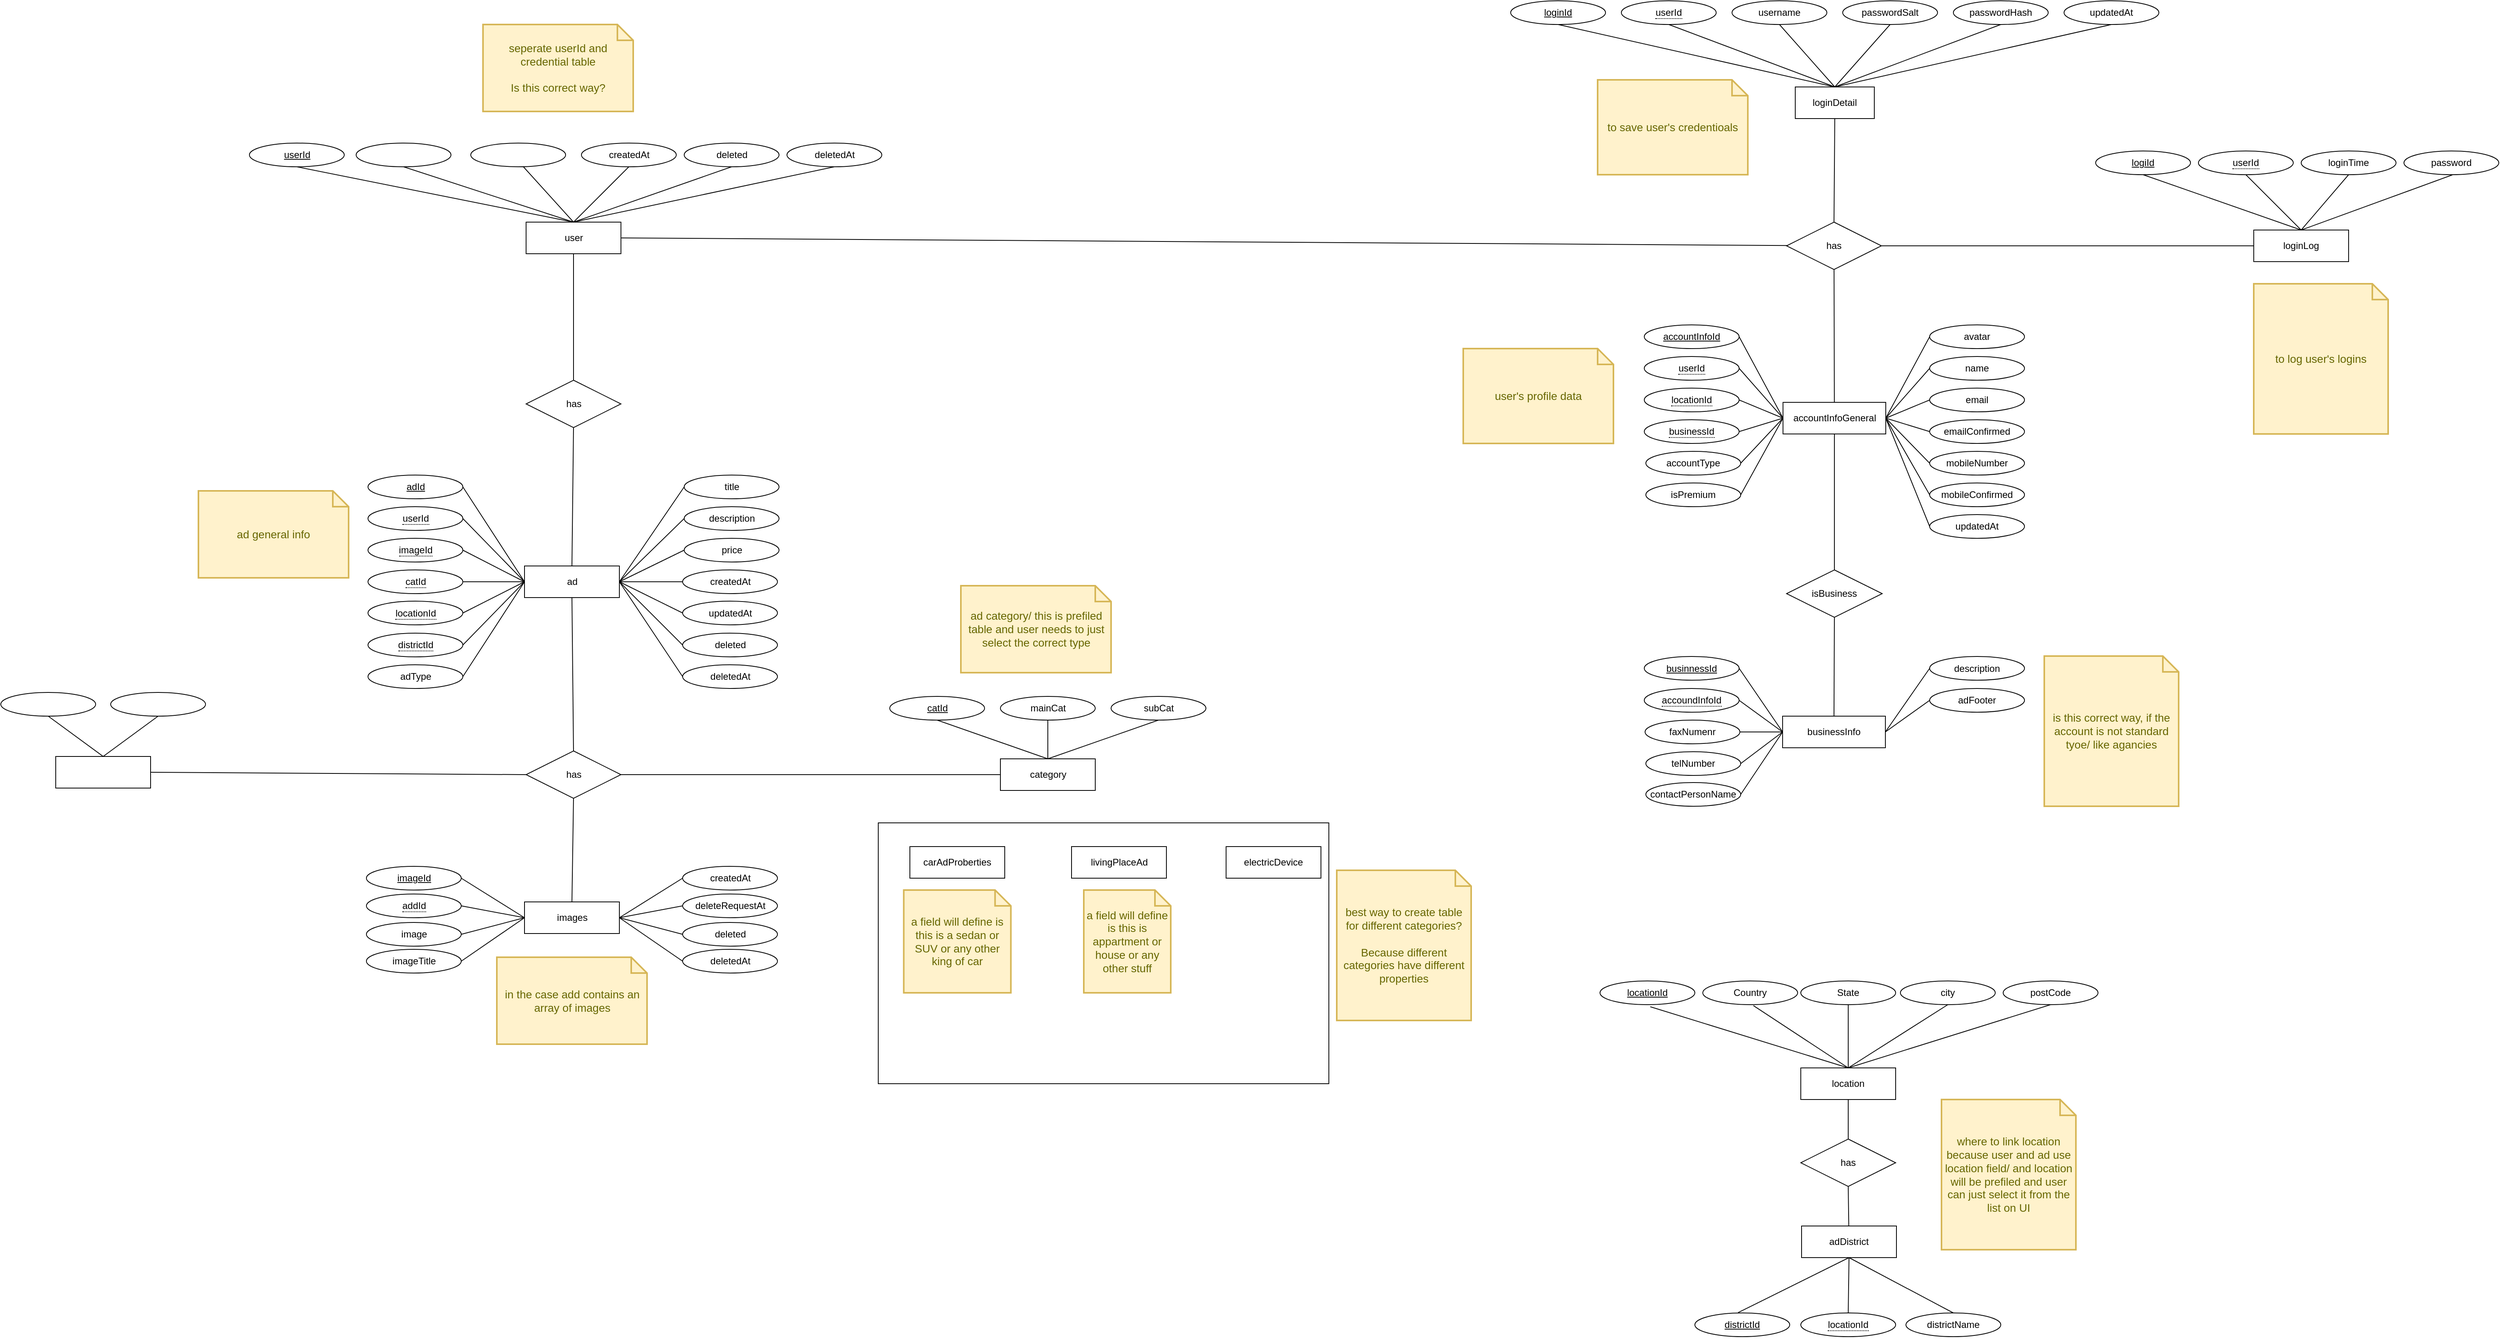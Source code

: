 <mxfile version="16.5.6" type="github">
  <diagram id="R2lEEEUBdFMjLlhIrx00" name="Page-1">
    <mxGraphModel dx="3798" dy="718" grid="1" gridSize="10" guides="1" tooltips="1" connect="1" arrows="1" fold="1" page="1" pageScale="1" pageWidth="850" pageHeight="1100" math="0" shadow="0" extFonts="Permanent Marker^https://fonts.googleapis.com/css?family=Permanent+Marker">
      <root>
        <mxCell id="0" />
        <mxCell id="1" parent="0" />
        <mxCell id="qCh2sCk-6ouGbn59oTcN-1" value="user" style="whiteSpace=wrap;html=1;align=center;" vertex="1" parent="1">
          <mxGeometry x="-1365.5" y="570" width="120" height="40" as="geometry" />
        </mxCell>
        <mxCell id="qCh2sCk-6ouGbn59oTcN-2" value="userId" style="ellipse;whiteSpace=wrap;html=1;align=center;fontStyle=4;" vertex="1" parent="1">
          <mxGeometry x="-1715.5" y="470" width="120" height="30" as="geometry" />
        </mxCell>
        <mxCell id="qCh2sCk-6ouGbn59oTcN-5" value="" style="endArrow=none;html=1;rounded=0;entryX=0.5;entryY=1;entryDx=0;entryDy=0;exitX=0.5;exitY=0;exitDx=0;exitDy=0;" edge="1" parent="1" source="qCh2sCk-6ouGbn59oTcN-1" target="qCh2sCk-6ouGbn59oTcN-2">
          <mxGeometry width="50" height="50" relative="1" as="geometry">
            <mxPoint x="-615.5" y="690" as="sourcePoint" />
            <mxPoint x="-565.5" y="640" as="targetPoint" />
          </mxGeometry>
        </mxCell>
        <mxCell id="qCh2sCk-6ouGbn59oTcN-6" value="faxNumenr" style="ellipse;whiteSpace=wrap;html=1;align=center;" vertex="1" parent="1">
          <mxGeometry x="50" y="1200" width="120" height="30" as="geometry" />
        </mxCell>
        <mxCell id="qCh2sCk-6ouGbn59oTcN-7" value="passwordSalt" style="ellipse;whiteSpace=wrap;html=1;align=center;" vertex="1" parent="1">
          <mxGeometry x="300" y="290" width="120" height="30" as="geometry" />
        </mxCell>
        <mxCell id="qCh2sCk-6ouGbn59oTcN-9" value="deletedAt" style="ellipse;whiteSpace=wrap;html=1;align=center;" vertex="1" parent="1">
          <mxGeometry x="-1035.5" y="470" width="120" height="30" as="geometry" />
        </mxCell>
        <mxCell id="qCh2sCk-6ouGbn59oTcN-11" value="createdAt" style="ellipse;whiteSpace=wrap;html=1;align=center;" vertex="1" parent="1">
          <mxGeometry x="-1295.5" y="470" width="120" height="30" as="geometry" />
        </mxCell>
        <mxCell id="qCh2sCk-6ouGbn59oTcN-12" value="accountInfoGeneral" style="whiteSpace=wrap;html=1;align=center;" vertex="1" parent="1">
          <mxGeometry x="224.5" y="798" width="130" height="40" as="geometry" />
        </mxCell>
        <mxCell id="qCh2sCk-6ouGbn59oTcN-14" value="accountInfoId" style="ellipse;whiteSpace=wrap;html=1;align=center;fontStyle=4;" vertex="1" parent="1">
          <mxGeometry x="49" y="700" width="120" height="30" as="geometry" />
        </mxCell>
        <mxCell id="qCh2sCk-6ouGbn59oTcN-22" value="email" style="ellipse;whiteSpace=wrap;html=1;align=center;" vertex="1" parent="1">
          <mxGeometry x="410" y="780" width="120" height="30" as="geometry" />
        </mxCell>
        <mxCell id="qCh2sCk-6ouGbn59oTcN-23" value="loginLog" style="whiteSpace=wrap;html=1;align=center;" vertex="1" parent="1">
          <mxGeometry x="820" y="580" width="120" height="40" as="geometry" />
        </mxCell>
        <mxCell id="qCh2sCk-6ouGbn59oTcN-24" value="has" style="shape=rhombus;perimeter=rhombusPerimeter;whiteSpace=wrap;html=1;align=center;" vertex="1" parent="1">
          <mxGeometry x="229" y="570" width="120" height="60" as="geometry" />
        </mxCell>
        <mxCell id="qCh2sCk-6ouGbn59oTcN-26" value="" style="endArrow=none;html=1;rounded=0;entryX=0;entryY=0.5;entryDx=0;entryDy=0;exitX=1;exitY=0.5;exitDx=0;exitDy=0;" edge="1" parent="1" source="qCh2sCk-6ouGbn59oTcN-24" target="qCh2sCk-6ouGbn59oTcN-23">
          <mxGeometry width="50" height="50" relative="1" as="geometry">
            <mxPoint x="380" y="570" as="sourcePoint" />
            <mxPoint x="460" y="605.52" as="targetPoint" />
          </mxGeometry>
        </mxCell>
        <mxCell id="qCh2sCk-6ouGbn59oTcN-27" value="logiId" style="ellipse;whiteSpace=wrap;html=1;align=center;fontStyle=4;" vertex="1" parent="1">
          <mxGeometry x="620" y="480" width="120" height="30" as="geometry" />
        </mxCell>
        <mxCell id="qCh2sCk-6ouGbn59oTcN-28" value="" style="endArrow=none;html=1;rounded=0;entryX=0.5;entryY=1;entryDx=0;entryDy=0;exitX=0.5;exitY=0;exitDx=0;exitDy=0;" edge="1" parent="1" target="qCh2sCk-6ouGbn59oTcN-27" source="qCh2sCk-6ouGbn59oTcN-23">
          <mxGeometry width="50" height="50" relative="1" as="geometry">
            <mxPoint x="750" y="550" as="sourcePoint" />
            <mxPoint x="980" y="650" as="targetPoint" />
          </mxGeometry>
        </mxCell>
        <mxCell id="qCh2sCk-6ouGbn59oTcN-29" value="loginTime" style="ellipse;whiteSpace=wrap;html=1;align=center;" vertex="1" parent="1">
          <mxGeometry x="880" y="480" width="120" height="30" as="geometry" />
        </mxCell>
        <mxCell id="qCh2sCk-6ouGbn59oTcN-31" value="password" style="ellipse;whiteSpace=wrap;html=1;align=center;" vertex="1" parent="1">
          <mxGeometry x="1010" y="480" width="120" height="30" as="geometry" />
        </mxCell>
        <mxCell id="qCh2sCk-6ouGbn59oTcN-32" value="" style="endArrow=none;html=1;rounded=0;exitX=0.5;exitY=0;exitDx=0;exitDy=0;entryX=0.5;entryY=1;entryDx=0;entryDy=0;" edge="1" parent="1" source="qCh2sCk-6ouGbn59oTcN-23" target="qCh2sCk-6ouGbn59oTcN-42">
          <mxGeometry width="50" height="50" relative="1" as="geometry">
            <mxPoint x="760" y="586" as="sourcePoint" />
            <mxPoint x="775" y="510" as="targetPoint" />
          </mxGeometry>
        </mxCell>
        <mxCell id="qCh2sCk-6ouGbn59oTcN-33" value="" style="endArrow=none;html=1;rounded=0;entryX=0.5;entryY=1;entryDx=0;entryDy=0;exitX=0.5;exitY=0;exitDx=0;exitDy=0;" edge="1" parent="1" source="qCh2sCk-6ouGbn59oTcN-23" target="qCh2sCk-6ouGbn59oTcN-29">
          <mxGeometry width="50" height="50" relative="1" as="geometry">
            <mxPoint x="750" y="586" as="sourcePoint" />
            <mxPoint x="900.76" y="510" as="targetPoint" />
          </mxGeometry>
        </mxCell>
        <mxCell id="qCh2sCk-6ouGbn59oTcN-34" value="" style="endArrow=none;html=1;rounded=0;exitX=0.5;exitY=0;exitDx=0;exitDy=0;entryX=0.51;entryY=1.009;entryDx=0;entryDy=0;entryPerimeter=0;" edge="1" parent="1" source="qCh2sCk-6ouGbn59oTcN-23" target="qCh2sCk-6ouGbn59oTcN-31">
          <mxGeometry width="50" height="50" relative="1" as="geometry">
            <mxPoint x="760" y="590" as="sourcePoint" />
            <mxPoint x="1050" y="520" as="targetPoint" />
          </mxGeometry>
        </mxCell>
        <mxCell id="qCh2sCk-6ouGbn59oTcN-35" value="" style="endArrow=none;html=1;rounded=0;" edge="1" parent="1" source="qCh2sCk-6ouGbn59oTcN-24" target="qCh2sCk-6ouGbn59oTcN-12">
          <mxGeometry width="50" height="50" relative="1" as="geometry">
            <mxPoint x="290" y="640" as="sourcePoint" />
            <mxPoint x="290" y="700" as="targetPoint" />
          </mxGeometry>
        </mxCell>
        <mxCell id="qCh2sCk-6ouGbn59oTcN-37" value="" style="endArrow=none;html=1;rounded=0;exitX=0.5;exitY=0;exitDx=0;exitDy=0;entryX=0.5;entryY=1;entryDx=0;entryDy=0;" edge="1" parent="1" source="qCh2sCk-6ouGbn59oTcN-1" target="qCh2sCk-6ouGbn59oTcN-11">
          <mxGeometry width="50" height="50" relative="1" as="geometry">
            <mxPoint x="-855.5" y="576" as="sourcePoint" />
            <mxPoint x="-815.5" y="520" as="targetPoint" />
          </mxGeometry>
        </mxCell>
        <mxCell id="qCh2sCk-6ouGbn59oTcN-38" value="" style="endArrow=none;html=1;rounded=0;exitX=0.5;exitY=0;exitDx=0;exitDy=0;entryX=0.5;entryY=1;entryDx=0;entryDy=0;" edge="1" parent="1" source="qCh2sCk-6ouGbn59oTcN-1" target="qCh2sCk-6ouGbn59oTcN-9">
          <mxGeometry width="50" height="50" relative="1" as="geometry">
            <mxPoint x="-665.5" y="586" as="sourcePoint" />
            <mxPoint x="-705.5" y="510" as="targetPoint" />
          </mxGeometry>
        </mxCell>
        <mxCell id="qCh2sCk-6ouGbn59oTcN-41" value="&lt;span style=&quot;border-bottom: 1px dotted&quot;&gt;userId&lt;/span&gt;" style="ellipse;whiteSpace=wrap;html=1;align=center;gradientColor=none;" vertex="1" parent="1">
          <mxGeometry x="49" y="740" width="120" height="30" as="geometry" />
        </mxCell>
        <mxCell id="qCh2sCk-6ouGbn59oTcN-42" value="&lt;span style=&quot;border-bottom: 1px dotted&quot;&gt;userId&lt;/span&gt;" style="ellipse;whiteSpace=wrap;html=1;align=center;gradientColor=none;" vertex="1" parent="1">
          <mxGeometry x="750" y="480" width="120" height="30" as="geometry" />
        </mxCell>
        <mxCell id="qCh2sCk-6ouGbn59oTcN-43" value="loginDetail" style="whiteSpace=wrap;html=1;align=center;" vertex="1" parent="1">
          <mxGeometry x="240" y="399" width="100" height="40" as="geometry" />
        </mxCell>
        <mxCell id="qCh2sCk-6ouGbn59oTcN-44" value="" style="endArrow=none;html=1;rounded=0;exitX=0.5;exitY=1;exitDx=0;exitDy=0;entryX=0.5;entryY=0;entryDx=0;entryDy=0;" edge="1" parent="1" target="qCh2sCk-6ouGbn59oTcN-24" source="qCh2sCk-6ouGbn59oTcN-43">
          <mxGeometry width="50" height="50" relative="1" as="geometry">
            <mxPoint x="290" y="450" as="sourcePoint" />
            <mxPoint x="300" y="530" as="targetPoint" />
          </mxGeometry>
        </mxCell>
        <mxCell id="qCh2sCk-6ouGbn59oTcN-45" value="username" style="ellipse;whiteSpace=wrap;html=1;align=center;" vertex="1" parent="1">
          <mxGeometry x="160" y="290" width="120" height="30" as="geometry" />
        </mxCell>
        <mxCell id="qCh2sCk-6ouGbn59oTcN-46" value="loginId" style="ellipse;whiteSpace=wrap;html=1;align=center;fontStyle=4;" vertex="1" parent="1">
          <mxGeometry x="-120" y="290" width="120" height="30" as="geometry" />
        </mxCell>
        <mxCell id="qCh2sCk-6ouGbn59oTcN-47" value="&lt;span style=&quot;border-bottom: 1px dotted&quot;&gt;userId&lt;/span&gt;" style="ellipse;whiteSpace=wrap;html=1;align=center;gradientColor=none;" vertex="1" parent="1">
          <mxGeometry x="20" y="290" width="120" height="30" as="geometry" />
        </mxCell>
        <mxCell id="qCh2sCk-6ouGbn59oTcN-48" value="deleted" style="ellipse;whiteSpace=wrap;html=1;align=center;" vertex="1" parent="1">
          <mxGeometry x="-1165.5" y="470" width="120" height="30" as="geometry" />
        </mxCell>
        <mxCell id="qCh2sCk-6ouGbn59oTcN-50" value="updatedAt" style="ellipse;whiteSpace=wrap;html=1;align=center;" vertex="1" parent="1">
          <mxGeometry x="580" y="290" width="120" height="30" as="geometry" />
        </mxCell>
        <mxCell id="qCh2sCk-6ouGbn59oTcN-51" value="" style="endArrow=none;html=1;rounded=0;entryX=0.5;entryY=1;entryDx=0;entryDy=0;exitX=0.5;exitY=0;exitDx=0;exitDy=0;" edge="1" parent="1" source="qCh2sCk-6ouGbn59oTcN-43" target="qCh2sCk-6ouGbn59oTcN-46">
          <mxGeometry width="50" height="50" relative="1" as="geometry">
            <mxPoint x="280" y="406" as="sourcePoint" />
            <mxPoint x="50" y="330" as="targetPoint" />
          </mxGeometry>
        </mxCell>
        <mxCell id="qCh2sCk-6ouGbn59oTcN-53" value="" style="endArrow=none;html=1;rounded=0;entryX=0.5;entryY=0;entryDx=0;entryDy=0;exitX=0.5;exitY=1;exitDx=0;exitDy=0;" edge="1" parent="1" source="qCh2sCk-6ouGbn59oTcN-50" target="qCh2sCk-6ouGbn59oTcN-43">
          <mxGeometry width="50" height="50" relative="1" as="geometry">
            <mxPoint x="567" y="390" as="sourcePoint" />
            <mxPoint x="281" y="320" as="targetPoint" />
          </mxGeometry>
        </mxCell>
        <mxCell id="qCh2sCk-6ouGbn59oTcN-54" value="" style="endArrow=none;html=1;rounded=0;entryX=0.5;entryY=1;entryDx=0;entryDy=0;exitX=0.5;exitY=0;exitDx=0;exitDy=0;" edge="1" parent="1" source="qCh2sCk-6ouGbn59oTcN-43" target="qCh2sCk-6ouGbn59oTcN-7">
          <mxGeometry width="50" height="50" relative="1" as="geometry">
            <mxPoint x="618" y="420" as="sourcePoint" />
            <mxPoint x="332" y="350" as="targetPoint" />
          </mxGeometry>
        </mxCell>
        <mxCell id="qCh2sCk-6ouGbn59oTcN-55" value="" style="endArrow=none;html=1;rounded=0;entryX=0.5;entryY=1;entryDx=0;entryDy=0;exitX=0.5;exitY=0;exitDx=0;exitDy=0;" edge="1" parent="1" source="qCh2sCk-6ouGbn59oTcN-43" target="qCh2sCk-6ouGbn59oTcN-45">
          <mxGeometry width="50" height="50" relative="1" as="geometry">
            <mxPoint x="546" y="390" as="sourcePoint" />
            <mxPoint x="260" y="320" as="targetPoint" />
          </mxGeometry>
        </mxCell>
        <mxCell id="qCh2sCk-6ouGbn59oTcN-56" value="" style="endArrow=none;html=1;rounded=0;exitX=0.5;exitY=0;exitDx=0;exitDy=0;entryX=0.5;entryY=1;entryDx=0;entryDy=0;" edge="1" parent="1" source="qCh2sCk-6ouGbn59oTcN-43" target="qCh2sCk-6ouGbn59oTcN-47">
          <mxGeometry width="50" height="50" relative="1" as="geometry">
            <mxPoint x="300" y="370" as="sourcePoint" />
            <mxPoint x="364" y="340" as="targetPoint" />
          </mxGeometry>
        </mxCell>
        <mxCell id="qCh2sCk-6ouGbn59oTcN-57" value="emailConfirmed" style="ellipse;whiteSpace=wrap;html=1;align=center;" vertex="1" parent="1">
          <mxGeometry x="410" y="820" width="120" height="30" as="geometry" />
        </mxCell>
        <mxCell id="qCh2sCk-6ouGbn59oTcN-58" value="telNumber" style="ellipse;whiteSpace=wrap;html=1;align=center;" vertex="1" parent="1">
          <mxGeometry x="51" y="1240" width="120" height="30" as="geometry" />
        </mxCell>
        <mxCell id="qCh2sCk-6ouGbn59oTcN-59" value="avatar" style="ellipse;whiteSpace=wrap;html=1;align=center;" vertex="1" parent="1">
          <mxGeometry x="410" y="700" width="120" height="30" as="geometry" />
        </mxCell>
        <mxCell id="qCh2sCk-6ouGbn59oTcN-61" value="mobileNumber" style="ellipse;whiteSpace=wrap;html=1;align=center;" vertex="1" parent="1">
          <mxGeometry x="410" y="860" width="120" height="30" as="geometry" />
        </mxCell>
        <mxCell id="qCh2sCk-6ouGbn59oTcN-62" value="accountType" style="ellipse;whiteSpace=wrap;html=1;align=center;" vertex="1" parent="1">
          <mxGeometry x="51" y="860" width="120" height="30" as="geometry" />
        </mxCell>
        <mxCell id="qCh2sCk-6ouGbn59oTcN-64" value="" style="endArrow=none;html=1;rounded=0;exitX=1;exitY=0.5;exitDx=0;exitDy=0;" edge="1" parent="1" source="qCh2sCk-6ouGbn59oTcN-1" target="qCh2sCk-6ouGbn59oTcN-24">
          <mxGeometry width="50" height="50" relative="1" as="geometry">
            <mxPoint x="-10" y="606" as="sourcePoint" />
            <mxPoint x="180" y="606" as="targetPoint" />
          </mxGeometry>
        </mxCell>
        <mxCell id="qCh2sCk-6ouGbn59oTcN-65" value="isPremium" style="ellipse;whiteSpace=wrap;html=1;align=center;" vertex="1" parent="1">
          <mxGeometry x="51" y="900" width="120" height="30" as="geometry" />
        </mxCell>
        <mxCell id="qCh2sCk-6ouGbn59oTcN-66" value="updatedAt" style="ellipse;whiteSpace=wrap;html=1;align=center;" vertex="1" parent="1">
          <mxGeometry x="410" y="940" width="120" height="30" as="geometry" />
        </mxCell>
        <mxCell id="qCh2sCk-6ouGbn59oTcN-67" value="name" style="ellipse;whiteSpace=wrap;html=1;align=center;" vertex="1" parent="1">
          <mxGeometry x="410" y="740" width="120" height="30" as="geometry" />
        </mxCell>
        <mxCell id="qCh2sCk-6ouGbn59oTcN-72" value="" style="endArrow=none;html=1;rounded=0;exitX=0.5;exitY=0;exitDx=0;exitDy=0;entryX=0.5;entryY=1;entryDx=0;entryDy=0;" edge="1" parent="1" source="qCh2sCk-6ouGbn59oTcN-1" target="qCh2sCk-6ouGbn59oTcN-48">
          <mxGeometry width="50" height="50" relative="1" as="geometry">
            <mxPoint x="-925.5" y="516" as="sourcePoint" />
            <mxPoint x="-725.5" y="440" as="targetPoint" />
          </mxGeometry>
        </mxCell>
        <mxCell id="qCh2sCk-6ouGbn59oTcN-73" value="" style="ellipse;whiteSpace=wrap;html=1;align=center;" vertex="1" parent="1">
          <mxGeometry x="-1580.5" y="470" width="120" height="30" as="geometry" />
        </mxCell>
        <mxCell id="qCh2sCk-6ouGbn59oTcN-75" value="passwordHash" style="ellipse;whiteSpace=wrap;html=1;align=center;" vertex="1" parent="1">
          <mxGeometry x="440" y="290" width="120" height="30" as="geometry" />
        </mxCell>
        <mxCell id="qCh2sCk-6ouGbn59oTcN-76" value="" style="endArrow=none;html=1;rounded=0;entryX=0.5;entryY=1;entryDx=0;entryDy=0;exitX=0.5;exitY=0;exitDx=0;exitDy=0;" edge="1" parent="1" source="qCh2sCk-6ouGbn59oTcN-43" target="qCh2sCk-6ouGbn59oTcN-75">
          <mxGeometry width="50" height="50" relative="1" as="geometry">
            <mxPoint x="300" y="409" as="sourcePoint" />
            <mxPoint x="370" y="330" as="targetPoint" />
          </mxGeometry>
        </mxCell>
        <mxCell id="qCh2sCk-6ouGbn59oTcN-77" value="" style="endArrow=none;html=1;rounded=0;entryX=0.5;entryY=1;entryDx=0;entryDy=0;exitX=0.5;exitY=0;exitDx=0;exitDy=0;" edge="1" parent="1" source="qCh2sCk-6ouGbn59oTcN-1" target="qCh2sCk-6ouGbn59oTcN-73">
          <mxGeometry width="50" height="50" relative="1" as="geometry">
            <mxPoint x="-935.5" y="550" as="sourcePoint" />
            <mxPoint x="-935.5" y="510" as="targetPoint" />
          </mxGeometry>
        </mxCell>
        <mxCell id="qCh2sCk-6ouGbn59oTcN-78" value="" style="ellipse;whiteSpace=wrap;html=1;align=center;" vertex="1" parent="1">
          <mxGeometry x="-1435.5" y="470" width="120" height="30" as="geometry" />
        </mxCell>
        <mxCell id="qCh2sCk-6ouGbn59oTcN-79" value="" style="endArrow=none;html=1;rounded=0;exitX=0.5;exitY=0;exitDx=0;exitDy=0;entryX=0.555;entryY=1;entryDx=0;entryDy=0;entryPerimeter=0;" edge="1" parent="1" source="qCh2sCk-6ouGbn59oTcN-1" target="qCh2sCk-6ouGbn59oTcN-78">
          <mxGeometry width="50" height="50" relative="1" as="geometry">
            <mxPoint x="-1175.5" y="576" as="sourcePoint" />
            <mxPoint x="-1095.5" y="506" as="targetPoint" />
          </mxGeometry>
        </mxCell>
        <mxCell id="qCh2sCk-6ouGbn59oTcN-80" value="has" style="shape=rhombus;perimeter=rhombusPerimeter;whiteSpace=wrap;html=1;align=center;" vertex="1" parent="1">
          <mxGeometry x="-1365.5" y="770" width="120" height="60" as="geometry" />
        </mxCell>
        <mxCell id="qCh2sCk-6ouGbn59oTcN-81" value="ad" style="whiteSpace=wrap;html=1;align=center;" vertex="1" parent="1">
          <mxGeometry x="-1367.5" y="1005" width="120" height="40" as="geometry" />
        </mxCell>
        <mxCell id="qCh2sCk-6ouGbn59oTcN-83" value="" style="endArrow=none;html=1;rounded=0;entryX=0.5;entryY=0;entryDx=0;entryDy=0;exitX=0.5;exitY=1;exitDx=0;exitDy=0;" edge="1" parent="1" source="qCh2sCk-6ouGbn59oTcN-1" target="qCh2sCk-6ouGbn59oTcN-80">
          <mxGeometry width="50" height="50" relative="1" as="geometry">
            <mxPoint x="-1305.5" y="680" as="sourcePoint" />
            <mxPoint x="-1074.5" y="680" as="targetPoint" />
          </mxGeometry>
        </mxCell>
        <mxCell id="qCh2sCk-6ouGbn59oTcN-84" value="" style="endArrow=none;html=1;rounded=0;exitX=0.5;exitY=1;exitDx=0;exitDy=0;entryX=0.5;entryY=0;entryDx=0;entryDy=0;" edge="1" parent="1" source="qCh2sCk-6ouGbn59oTcN-80" target="qCh2sCk-6ouGbn59oTcN-81">
          <mxGeometry width="50" height="50" relative="1" as="geometry">
            <mxPoint x="-1306.41" y="828" as="sourcePoint" />
            <mxPoint x="-1295.5" y="890" as="targetPoint" />
          </mxGeometry>
        </mxCell>
        <mxCell id="qCh2sCk-6ouGbn59oTcN-85" value="adId" style="ellipse;whiteSpace=wrap;html=1;align=center;fontStyle=4;" vertex="1" parent="1">
          <mxGeometry x="-1565.5" y="890" width="120" height="30" as="geometry" />
        </mxCell>
        <mxCell id="qCh2sCk-6ouGbn59oTcN-86" value="&lt;span style=&quot;border-bottom: 1px dotted&quot;&gt;userId&lt;/span&gt;" style="ellipse;whiteSpace=wrap;html=1;align=center;gradientColor=none;" vertex="1" parent="1">
          <mxGeometry x="-1565.5" y="930" width="120" height="30" as="geometry" />
        </mxCell>
        <mxCell id="qCh2sCk-6ouGbn59oTcN-89" value="price" style="ellipse;whiteSpace=wrap;html=1;align=center;" vertex="1" parent="1">
          <mxGeometry x="-1165.5" y="970" width="120" height="30" as="geometry" />
        </mxCell>
        <mxCell id="qCh2sCk-6ouGbn59oTcN-90" value="title" style="ellipse;whiteSpace=wrap;html=1;align=center;" vertex="1" parent="1">
          <mxGeometry x="-1165.5" y="890" width="120" height="30" as="geometry" />
        </mxCell>
        <mxCell id="qCh2sCk-6ouGbn59oTcN-91" value="description" style="ellipse;whiteSpace=wrap;html=1;align=center;" vertex="1" parent="1">
          <mxGeometry x="-1165.5" y="930" width="120" height="30" as="geometry" />
        </mxCell>
        <mxCell id="qCh2sCk-6ouGbn59oTcN-92" value="deletedAt" style="ellipse;whiteSpace=wrap;html=1;align=center;" vertex="1" parent="1">
          <mxGeometry x="-1167.5" y="1130" width="120" height="30" as="geometry" />
        </mxCell>
        <mxCell id="qCh2sCk-6ouGbn59oTcN-93" value="createdAt" style="ellipse;whiteSpace=wrap;html=1;align=center;" vertex="1" parent="1">
          <mxGeometry x="-1167.5" y="1010" width="120" height="30" as="geometry" />
        </mxCell>
        <mxCell id="qCh2sCk-6ouGbn59oTcN-94" value="deleted" style="ellipse;whiteSpace=wrap;html=1;align=center;" vertex="1" parent="1">
          <mxGeometry x="-1167.5" y="1090" width="120" height="30" as="geometry" />
        </mxCell>
        <mxCell id="qCh2sCk-6ouGbn59oTcN-95" value="updatedAt" style="ellipse;whiteSpace=wrap;html=1;align=center;" vertex="1" parent="1">
          <mxGeometry x="-1167.5" y="1049.5" width="120" height="30" as="geometry" />
        </mxCell>
        <mxCell id="qCh2sCk-6ouGbn59oTcN-99" value="has" style="shape=rhombus;perimeter=rhombusPerimeter;whiteSpace=wrap;html=1;align=center;" vertex="1" parent="1">
          <mxGeometry x="-1365.5" y="1239" width="120" height="60" as="geometry" />
        </mxCell>
        <mxCell id="qCh2sCk-6ouGbn59oTcN-100" value="images" style="whiteSpace=wrap;html=1;align=center;" vertex="1" parent="1">
          <mxGeometry x="-1367.5" y="1430" width="120" height="40" as="geometry" />
        </mxCell>
        <mxCell id="qCh2sCk-6ouGbn59oTcN-101" value="imageId" style="ellipse;whiteSpace=wrap;html=1;align=center;fontStyle=4;" vertex="1" parent="1">
          <mxGeometry x="-1567.5" y="1385" width="120" height="30" as="geometry" />
        </mxCell>
        <mxCell id="qCh2sCk-6ouGbn59oTcN-102" value="&lt;span style=&quot;border-bottom: 1px dotted&quot;&gt;addId&lt;/span&gt;" style="ellipse;whiteSpace=wrap;html=1;align=center;gradientColor=none;" vertex="1" parent="1">
          <mxGeometry x="-1567.5" y="1420" width="120" height="30" as="geometry" />
        </mxCell>
        <mxCell id="qCh2sCk-6ouGbn59oTcN-104" value="deletedAt" style="ellipse;whiteSpace=wrap;html=1;align=center;" vertex="1" parent="1">
          <mxGeometry x="-1167.5" y="1490" width="120" height="30" as="geometry" />
        </mxCell>
        <mxCell id="qCh2sCk-6ouGbn59oTcN-105" value="createdAt" style="ellipse;whiteSpace=wrap;html=1;align=center;" vertex="1" parent="1">
          <mxGeometry x="-1167.5" y="1385" width="120" height="30" as="geometry" />
        </mxCell>
        <mxCell id="qCh2sCk-6ouGbn59oTcN-106" value="deleted" style="ellipse;whiteSpace=wrap;html=1;align=center;" vertex="1" parent="1">
          <mxGeometry x="-1167.5" y="1456" width="120" height="30" as="geometry" />
        </mxCell>
        <mxCell id="qCh2sCk-6ouGbn59oTcN-107" value="deleteRequestAt" style="ellipse;whiteSpace=wrap;html=1;align=center;" vertex="1" parent="1">
          <mxGeometry x="-1167.5" y="1420" width="120" height="30" as="geometry" />
        </mxCell>
        <mxCell id="qCh2sCk-6ouGbn59oTcN-108" value="image" style="ellipse;whiteSpace=wrap;html=1;align=center;" vertex="1" parent="1">
          <mxGeometry x="-1567.5" y="1456" width="120" height="30" as="geometry" />
        </mxCell>
        <mxCell id="qCh2sCk-6ouGbn59oTcN-109" value="imageTitle" style="ellipse;whiteSpace=wrap;html=1;align=center;" vertex="1" parent="1">
          <mxGeometry x="-1567.5" y="1490" width="120" height="30" as="geometry" />
        </mxCell>
        <mxCell id="qCh2sCk-6ouGbn59oTcN-110" value="&lt;span style=&quot;border-bottom: 1px dotted&quot;&gt;imageId&lt;/span&gt;" style="ellipse;whiteSpace=wrap;html=1;align=center;gradientColor=none;" vertex="1" parent="1">
          <mxGeometry x="-1565.5" y="970" width="120" height="30" as="geometry" />
        </mxCell>
        <mxCell id="qCh2sCk-6ouGbn59oTcN-111" value="&lt;span style=&quot;border-bottom: 1px dotted&quot;&gt;catId&lt;/span&gt;" style="ellipse;whiteSpace=wrap;html=1;align=center;gradientColor=none;" vertex="1" parent="1">
          <mxGeometry x="-1565.5" y="1010" width="120" height="30" as="geometry" />
        </mxCell>
        <mxCell id="qCh2sCk-6ouGbn59oTcN-112" value="category" style="whiteSpace=wrap;html=1;align=center;" vertex="1" parent="1">
          <mxGeometry x="-765.5" y="1249" width="120" height="40" as="geometry" />
        </mxCell>
        <mxCell id="qCh2sCk-6ouGbn59oTcN-113" value="catId" style="ellipse;whiteSpace=wrap;html=1;align=center;fontStyle=4;" vertex="1" parent="1">
          <mxGeometry x="-905.5" y="1170" width="120" height="30" as="geometry" />
        </mxCell>
        <mxCell id="qCh2sCk-6ouGbn59oTcN-115" value="subCat" style="ellipse;whiteSpace=wrap;html=1;align=center;" vertex="1" parent="1">
          <mxGeometry x="-625.5" y="1170" width="120" height="30" as="geometry" />
        </mxCell>
        <mxCell id="qCh2sCk-6ouGbn59oTcN-116" value="mainCat" style="ellipse;whiteSpace=wrap;html=1;align=center;" vertex="1" parent="1">
          <mxGeometry x="-765.5" y="1170" width="120" height="30" as="geometry" />
        </mxCell>
        <mxCell id="qCh2sCk-6ouGbn59oTcN-126" value="&lt;span style=&quot;border-bottom: 1px dotted&quot;&gt;locationId&lt;/span&gt;" style="ellipse;whiteSpace=wrap;html=1;align=center;gradientColor=none;" vertex="1" parent="1">
          <mxGeometry x="-1565.5" y="1049.5" width="120" height="30" as="geometry" />
        </mxCell>
        <mxCell id="qCh2sCk-6ouGbn59oTcN-132" value="" style="endArrow=none;html=1;rounded=0;exitX=0.5;exitY=1;exitDx=0;exitDy=0;entryX=0.5;entryY=0;entryDx=0;entryDy=0;" edge="1" parent="1" source="qCh2sCk-6ouGbn59oTcN-81" target="qCh2sCk-6ouGbn59oTcN-99">
          <mxGeometry width="50" height="50" relative="1" as="geometry">
            <mxPoint x="-1315.5" y="1045" as="sourcePoint" />
            <mxPoint x="-1315.5" y="1205" as="targetPoint" />
          </mxGeometry>
        </mxCell>
        <mxCell id="qCh2sCk-6ouGbn59oTcN-133" value="" style="endArrow=none;html=1;rounded=0;exitX=0;exitY=0.5;exitDx=0;exitDy=0;entryX=1;entryY=0.5;entryDx=0;entryDy=0;" edge="1" parent="1" source="qCh2sCk-6ouGbn59oTcN-112" target="qCh2sCk-6ouGbn59oTcN-99">
          <mxGeometry width="50" height="50" relative="1" as="geometry">
            <mxPoint x="-600.5" y="1159.5" as="sourcePoint" />
            <mxPoint x="-600.5" y="1368.5" as="targetPoint" />
          </mxGeometry>
        </mxCell>
        <mxCell id="qCh2sCk-6ouGbn59oTcN-134" value="" style="endArrow=none;html=1;rounded=0;exitX=0;exitY=0.5;exitDx=0;exitDy=0;entryX=1;entryY=0.5;entryDx=0;entryDy=0;" edge="1" parent="1" source="qCh2sCk-6ouGbn59oTcN-99" target="qCh2sCk-6ouGbn59oTcN-135">
          <mxGeometry width="50" height="50" relative="1" as="geometry">
            <mxPoint x="-1375.5" y="1268.5" as="sourcePoint" />
            <mxPoint x="-1826.5" y="1269" as="targetPoint" />
          </mxGeometry>
        </mxCell>
        <mxCell id="qCh2sCk-6ouGbn59oTcN-135" value="" style="whiteSpace=wrap;html=1;align=center;" vertex="1" parent="1">
          <mxGeometry x="-1960.5" y="1246" width="120" height="40" as="geometry" />
        </mxCell>
        <mxCell id="qCh2sCk-6ouGbn59oTcN-136" value="" style="ellipse;whiteSpace=wrap;html=1;align=center;fontStyle=4;" vertex="1" parent="1">
          <mxGeometry x="-2030" y="1165" width="120" height="30" as="geometry" />
        </mxCell>
        <mxCell id="qCh2sCk-6ouGbn59oTcN-137" value="" style="ellipse;whiteSpace=wrap;html=1;align=center;" vertex="1" parent="1">
          <mxGeometry x="-1891" y="1165" width="120" height="30" as="geometry" />
        </mxCell>
        <mxCell id="qCh2sCk-6ouGbn59oTcN-143" value="" style="endArrow=none;html=1;rounded=0;exitX=1;exitY=0.5;exitDx=0;exitDy=0;entryX=0;entryY=0.5;entryDx=0;entryDy=0;" edge="1" parent="1" source="qCh2sCk-6ouGbn59oTcN-100" target="qCh2sCk-6ouGbn59oTcN-104">
          <mxGeometry width="50" height="50" relative="1" as="geometry">
            <mxPoint x="-1428.5" y="1609.0" as="sourcePoint" />
            <mxPoint x="-1167.5" y="1560" as="targetPoint" />
          </mxGeometry>
        </mxCell>
        <mxCell id="qCh2sCk-6ouGbn59oTcN-144" value="" style="endArrow=none;html=1;rounded=0;exitX=1;exitY=0.5;exitDx=0;exitDy=0;entryX=0;entryY=0.5;entryDx=0;entryDy=0;" edge="1" parent="1" source="qCh2sCk-6ouGbn59oTcN-109" target="qCh2sCk-6ouGbn59oTcN-100">
          <mxGeometry width="50" height="50" relative="1" as="geometry">
            <mxPoint x="-1428.5" y="1544.0" as="sourcePoint" />
            <mxPoint x="-1167.5" y="1495.0" as="targetPoint" />
          </mxGeometry>
        </mxCell>
        <mxCell id="qCh2sCk-6ouGbn59oTcN-145" value="" style="endArrow=none;html=1;rounded=0;exitX=1;exitY=0.5;exitDx=0;exitDy=0;entryX=0;entryY=0.5;entryDx=0;entryDy=0;" edge="1" parent="1" source="qCh2sCk-6ouGbn59oTcN-108" target="qCh2sCk-6ouGbn59oTcN-100">
          <mxGeometry width="50" height="50" relative="1" as="geometry">
            <mxPoint x="-1438.5" y="1489.0" as="sourcePoint" />
            <mxPoint x="-1177.5" y="1440.0" as="targetPoint" />
          </mxGeometry>
        </mxCell>
        <mxCell id="qCh2sCk-6ouGbn59oTcN-146" value="" style="endArrow=none;html=1;rounded=0;exitX=1;exitY=0.5;exitDx=0;exitDy=0;entryX=0;entryY=0.5;entryDx=0;entryDy=0;" edge="1" parent="1" source="qCh2sCk-6ouGbn59oTcN-102" target="qCh2sCk-6ouGbn59oTcN-100">
          <mxGeometry width="50" height="50" relative="1" as="geometry">
            <mxPoint x="-1397.5" y="1404.0" as="sourcePoint" />
            <mxPoint x="-1136.5" y="1355.0" as="targetPoint" />
          </mxGeometry>
        </mxCell>
        <mxCell id="qCh2sCk-6ouGbn59oTcN-147" value="" style="endArrow=none;html=1;rounded=0;exitX=1;exitY=0.5;exitDx=0;exitDy=0;entryX=0;entryY=0.5;entryDx=0;entryDy=0;" edge="1" parent="1" source="qCh2sCk-6ouGbn59oTcN-101" target="qCh2sCk-6ouGbn59oTcN-100">
          <mxGeometry width="50" height="50" relative="1" as="geometry">
            <mxPoint x="-1367.5" y="1388.0" as="sourcePoint" />
            <mxPoint x="-1106.5" y="1339.0" as="targetPoint" />
          </mxGeometry>
        </mxCell>
        <mxCell id="qCh2sCk-6ouGbn59oTcN-148" value="" style="endArrow=none;html=1;rounded=0;exitX=1;exitY=0.5;exitDx=0;exitDy=0;entryX=0;entryY=0.5;entryDx=0;entryDy=0;" edge="1" parent="1" source="qCh2sCk-6ouGbn59oTcN-100" target="qCh2sCk-6ouGbn59oTcN-106">
          <mxGeometry width="50" height="50" relative="1" as="geometry">
            <mxPoint x="-1417.5" y="1549.0" as="sourcePoint" />
            <mxPoint x="-1156.5" y="1500.0" as="targetPoint" />
          </mxGeometry>
        </mxCell>
        <mxCell id="qCh2sCk-6ouGbn59oTcN-149" value="" style="endArrow=none;html=1;rounded=0;exitX=1;exitY=0.5;exitDx=0;exitDy=0;entryX=0;entryY=0.5;entryDx=0;entryDy=0;" edge="1" parent="1" source="qCh2sCk-6ouGbn59oTcN-100" target="qCh2sCk-6ouGbn59oTcN-107">
          <mxGeometry width="50" height="50" relative="1" as="geometry">
            <mxPoint x="-1387.5" y="1368.0" as="sourcePoint" />
            <mxPoint x="-1126.5" y="1319.0" as="targetPoint" />
          </mxGeometry>
        </mxCell>
        <mxCell id="qCh2sCk-6ouGbn59oTcN-150" value="" style="endArrow=none;html=1;rounded=0;exitX=1;exitY=0.5;exitDx=0;exitDy=0;entryX=0;entryY=0.5;entryDx=0;entryDy=0;" edge="1" parent="1" source="qCh2sCk-6ouGbn59oTcN-100" target="qCh2sCk-6ouGbn59oTcN-105">
          <mxGeometry width="50" height="50" relative="1" as="geometry">
            <mxPoint x="-1428.5" y="1420.0" as="sourcePoint" />
            <mxPoint x="-1167.5" y="1371.0" as="targetPoint" />
          </mxGeometry>
        </mxCell>
        <mxCell id="qCh2sCk-6ouGbn59oTcN-151" value="" style="endArrow=none;html=1;rounded=0;exitX=0.5;exitY=1;exitDx=0;exitDy=0;entryX=0.5;entryY=0;entryDx=0;entryDy=0;" edge="1" parent="1" source="qCh2sCk-6ouGbn59oTcN-99" target="qCh2sCk-6ouGbn59oTcN-100">
          <mxGeometry width="50" height="50" relative="1" as="geometry">
            <mxPoint x="-1315.5" y="1470" as="sourcePoint" />
            <mxPoint x="-1315.5" y="1679" as="targetPoint" />
          </mxGeometry>
        </mxCell>
        <mxCell id="qCh2sCk-6ouGbn59oTcN-152" value="" style="endArrow=none;html=1;rounded=0;exitX=0.5;exitY=0;exitDx=0;exitDy=0;entryX=0.5;entryY=1;entryDx=0;entryDy=0;" edge="1" parent="1" source="qCh2sCk-6ouGbn59oTcN-112" target="qCh2sCk-6ouGbn59oTcN-113">
          <mxGeometry width="50" height="50" relative="1" as="geometry">
            <mxPoint x="-865.5" y="1260" as="sourcePoint" />
            <mxPoint x="-785.5" y="1210" as="targetPoint" />
          </mxGeometry>
        </mxCell>
        <mxCell id="qCh2sCk-6ouGbn59oTcN-153" value="" style="endArrow=none;html=1;rounded=0;exitX=0.5;exitY=0;exitDx=0;exitDy=0;entryX=0.5;entryY=1;entryDx=0;entryDy=0;" edge="1" parent="1" source="qCh2sCk-6ouGbn59oTcN-112" target="qCh2sCk-6ouGbn59oTcN-115">
          <mxGeometry width="50" height="50" relative="1" as="geometry">
            <mxPoint x="-660.5" y="1280" as="sourcePoint" />
            <mxPoint x="-580.5" y="1230" as="targetPoint" />
          </mxGeometry>
        </mxCell>
        <mxCell id="qCh2sCk-6ouGbn59oTcN-154" value="" style="endArrow=none;html=1;rounded=0;exitX=0.5;exitY=1;exitDx=0;exitDy=0;entryX=0.5;entryY=0;entryDx=0;entryDy=0;" edge="1" parent="1" source="qCh2sCk-6ouGbn59oTcN-116" target="qCh2sCk-6ouGbn59oTcN-112">
          <mxGeometry width="50" height="50" relative="1" as="geometry">
            <mxPoint x="-1167.5" y="1480" as="sourcePoint" />
            <mxPoint x="-1087.5" y="1430" as="targetPoint" />
          </mxGeometry>
        </mxCell>
        <mxCell id="qCh2sCk-6ouGbn59oTcN-157" value="isBusiness" style="shape=rhombus;perimeter=rhombusPerimeter;whiteSpace=wrap;html=1;align=center;" vertex="1" parent="1">
          <mxGeometry x="229" y="1010" width="121" height="60" as="geometry" />
        </mxCell>
        <mxCell id="qCh2sCk-6ouGbn59oTcN-158" value="businessInfo" style="whiteSpace=wrap;html=1;align=center;" vertex="1" parent="1">
          <mxGeometry x="224" y="1195" width="130" height="40" as="geometry" />
        </mxCell>
        <mxCell id="qCh2sCk-6ouGbn59oTcN-159" value="" style="endArrow=none;html=1;rounded=0;exitX=0.5;exitY=1;exitDx=0;exitDy=0;entryX=0.5;entryY=0;entryDx=0;entryDy=0;" edge="1" parent="1" source="qCh2sCk-6ouGbn59oTcN-157" target="qCh2sCk-6ouGbn59oTcN-158">
          <mxGeometry width="50" height="50" relative="1" as="geometry">
            <mxPoint x="340" y="1081" as="sourcePoint" />
            <mxPoint x="289" y="1160" as="targetPoint" />
          </mxGeometry>
        </mxCell>
        <mxCell id="qCh2sCk-6ouGbn59oTcN-160" value="" style="endArrow=none;html=1;rounded=0;exitX=0.5;exitY=1;exitDx=0;exitDy=0;entryX=0.5;entryY=0;entryDx=0;entryDy=0;" edge="1" parent="1" source="qCh2sCk-6ouGbn59oTcN-12" target="qCh2sCk-6ouGbn59oTcN-157">
          <mxGeometry width="50" height="50" relative="1" as="geometry">
            <mxPoint x="288.5" y="890" as="sourcePoint" />
            <mxPoint x="288.5" y="990" as="targetPoint" />
          </mxGeometry>
        </mxCell>
        <mxCell id="qCh2sCk-6ouGbn59oTcN-161" value="&lt;div&gt;businnessId&lt;/div&gt;" style="ellipse;whiteSpace=wrap;html=1;align=center;fontStyle=4;" vertex="1" parent="1">
          <mxGeometry x="49" y="1119.5" width="120" height="30" as="geometry" />
        </mxCell>
        <mxCell id="qCh2sCk-6ouGbn59oTcN-163" value="&lt;span style=&quot;border-bottom: 1px dotted&quot;&gt;accoundInfoId&lt;/span&gt;" style="ellipse;whiteSpace=wrap;html=1;align=center;gradientColor=none;" vertex="1" parent="1">
          <mxGeometry x="49" y="1160" width="120" height="30" as="geometry" />
        </mxCell>
        <mxCell id="qCh2sCk-6ouGbn59oTcN-165" value="contactPersonName" style="ellipse;whiteSpace=wrap;html=1;align=center;" vertex="1" parent="1">
          <mxGeometry x="51" y="1279" width="120" height="30" as="geometry" />
        </mxCell>
        <mxCell id="qCh2sCk-6ouGbn59oTcN-167" value="location" style="whiteSpace=wrap;html=1;align=center;" vertex="1" parent="1">
          <mxGeometry x="247" y="1640" width="120" height="40" as="geometry" />
        </mxCell>
        <mxCell id="qCh2sCk-6ouGbn59oTcN-168" value="locationId" style="ellipse;whiteSpace=wrap;html=1;align=center;fontStyle=4;" vertex="1" parent="1">
          <mxGeometry x="-7" y="1530" width="120" height="30" as="geometry" />
        </mxCell>
        <mxCell id="qCh2sCk-6ouGbn59oTcN-169" value="Country" style="ellipse;whiteSpace=wrap;html=1;align=center;" vertex="1" parent="1">
          <mxGeometry x="123" y="1530" width="120" height="30" as="geometry" />
        </mxCell>
        <mxCell id="qCh2sCk-6ouGbn59oTcN-170" value="State" style="ellipse;whiteSpace=wrap;html=1;align=center;" vertex="1" parent="1">
          <mxGeometry x="247" y="1530" width="120" height="30" as="geometry" />
        </mxCell>
        <mxCell id="qCh2sCk-6ouGbn59oTcN-171" value="postCode" style="ellipse;whiteSpace=wrap;html=1;align=center;" vertex="1" parent="1">
          <mxGeometry x="503" y="1530" width="120" height="30" as="geometry" />
        </mxCell>
        <mxCell id="qCh2sCk-6ouGbn59oTcN-172" style="edgeStyle=none;rounded=0;orthogonalLoop=1;jettySize=auto;html=1;exitX=1;exitY=1;exitDx=0;exitDy=0;" edge="1" parent="1" source="qCh2sCk-6ouGbn59oTcN-168" target="qCh2sCk-6ouGbn59oTcN-168">
          <mxGeometry relative="1" as="geometry" />
        </mxCell>
        <mxCell id="qCh2sCk-6ouGbn59oTcN-174" value="" style="endArrow=none;html=1;rounded=0;entryX=0.53;entryY=1.087;entryDx=0;entryDy=0;entryPerimeter=0;exitX=0.5;exitY=0;exitDx=0;exitDy=0;" edge="1" parent="1" target="qCh2sCk-6ouGbn59oTcN-168" source="qCh2sCk-6ouGbn59oTcN-167">
          <mxGeometry width="50" height="50" relative="1" as="geometry">
            <mxPoint x="244" y="1590" as="sourcePoint" />
            <mxPoint x="64.0" y="1550" as="targetPoint" />
          </mxGeometry>
        </mxCell>
        <mxCell id="qCh2sCk-6ouGbn59oTcN-176" value="" style="endArrow=none;html=1;rounded=0;exitX=0.5;exitY=0;exitDx=0;exitDy=0;entryX=0.5;entryY=1;entryDx=0;entryDy=0;" edge="1" parent="1" source="qCh2sCk-6ouGbn59oTcN-167" target="qCh2sCk-6ouGbn59oTcN-171">
          <mxGeometry width="50" height="50" relative="1" as="geometry">
            <mxPoint x="444" y="1620" as="sourcePoint" />
            <mxPoint x="380.6" y="1550" as="targetPoint" />
          </mxGeometry>
        </mxCell>
        <mxCell id="qCh2sCk-6ouGbn59oTcN-177" value="" style="endArrow=none;html=1;rounded=0;exitX=0.5;exitY=0;exitDx=0;exitDy=0;entryX=0.5;entryY=1;entryDx=0;entryDy=0;" edge="1" parent="1" source="qCh2sCk-6ouGbn59oTcN-167" target="qCh2sCk-6ouGbn59oTcN-170">
          <mxGeometry width="50" height="50" relative="1" as="geometry">
            <mxPoint x="297.4" y="1620" as="sourcePoint" />
            <mxPoint x="234.0" y="1550" as="targetPoint" />
          </mxGeometry>
        </mxCell>
        <mxCell id="qCh2sCk-6ouGbn59oTcN-178" value="" style="endArrow=none;html=1;rounded=0;entryX=0.534;entryY=1.04;entryDx=0;entryDy=0;entryPerimeter=0;exitX=0.5;exitY=0;exitDx=0;exitDy=0;" edge="1" parent="1" source="qCh2sCk-6ouGbn59oTcN-167" target="qCh2sCk-6ouGbn59oTcN-169">
          <mxGeometry width="50" height="50" relative="1" as="geometry">
            <mxPoint x="174" y="1639" as="sourcePoint" />
            <mxPoint x="110.6" y="1569" as="targetPoint" />
          </mxGeometry>
        </mxCell>
        <mxCell id="qCh2sCk-6ouGbn59oTcN-179" value="&lt;span style=&quot;border-bottom: 1px dotted&quot;&gt;locationId&lt;/span&gt;" style="ellipse;whiteSpace=wrap;html=1;align=center;gradientColor=none;" vertex="1" parent="1">
          <mxGeometry x="49" y="780" width="120" height="30" as="geometry" />
        </mxCell>
        <mxCell id="qCh2sCk-6ouGbn59oTcN-180" value="&lt;span style=&quot;border-bottom: 1px dotted&quot;&gt;businessId&lt;/span&gt;" style="ellipse;whiteSpace=wrap;html=1;align=center;gradientColor=none;" vertex="1" parent="1">
          <mxGeometry x="49" y="820" width="120" height="30" as="geometry" />
        </mxCell>
        <mxCell id="qCh2sCk-6ouGbn59oTcN-181" value="&lt;div&gt;mobileConfirmed&lt;/div&gt;" style="ellipse;whiteSpace=wrap;html=1;align=center;" vertex="1" parent="1">
          <mxGeometry x="410" y="900" width="120" height="30" as="geometry" />
        </mxCell>
        <mxCell id="qCh2sCk-6ouGbn59oTcN-182" value="description" style="ellipse;whiteSpace=wrap;html=1;align=center;" vertex="1" parent="1">
          <mxGeometry x="410" y="1119.5" width="120" height="30" as="geometry" />
        </mxCell>
        <mxCell id="qCh2sCk-6ouGbn59oTcN-183" value="adFooter" style="ellipse;whiteSpace=wrap;html=1;align=center;" vertex="1" parent="1">
          <mxGeometry x="410" y="1160" width="120" height="30" as="geometry" />
        </mxCell>
        <mxCell id="qCh2sCk-6ouGbn59oTcN-185" value="" style="endArrow=none;html=1;rounded=0;exitX=0.5;exitY=1;exitDx=0;exitDy=0;entryX=0.5;entryY=0;entryDx=0;entryDy=0;" edge="1" parent="1" source="qCh2sCk-6ouGbn59oTcN-137" target="qCh2sCk-6ouGbn59oTcN-135">
          <mxGeometry width="50" height="50" relative="1" as="geometry">
            <mxPoint x="-1890.5" y="1329" as="sourcePoint" />
            <mxPoint x="-2030.5" y="1280" as="targetPoint" />
          </mxGeometry>
        </mxCell>
        <mxCell id="qCh2sCk-6ouGbn59oTcN-186" value="" style="endArrow=none;html=1;rounded=0;exitX=0.5;exitY=0;exitDx=0;exitDy=0;entryX=0.5;entryY=1;entryDx=0;entryDy=0;" edge="1" parent="1" source="qCh2sCk-6ouGbn59oTcN-135" target="qCh2sCk-6ouGbn59oTcN-136">
          <mxGeometry width="50" height="50" relative="1" as="geometry">
            <mxPoint x="-1850.5" y="1405" as="sourcePoint" />
            <mxPoint x="-1990.5" y="1356" as="targetPoint" />
          </mxGeometry>
        </mxCell>
        <mxCell id="qCh2sCk-6ouGbn59oTcN-187" value="adType" style="ellipse;whiteSpace=wrap;html=1;align=center;" vertex="1" parent="1">
          <mxGeometry x="-1565.5" y="1130" width="120" height="30" as="geometry" />
        </mxCell>
        <mxCell id="qCh2sCk-6ouGbn59oTcN-188" value="city" style="ellipse;whiteSpace=wrap;html=1;align=center;" vertex="1" parent="1">
          <mxGeometry x="373" y="1530" width="120" height="30" as="geometry" />
        </mxCell>
        <mxCell id="qCh2sCk-6ouGbn59oTcN-191" value="" style="endArrow=none;html=1;rounded=0;entryX=0.5;entryY=1;entryDx=0;entryDy=0;exitX=0.5;exitY=0;exitDx=0;exitDy=0;" edge="1" parent="1" source="qCh2sCk-6ouGbn59oTcN-167" target="qCh2sCk-6ouGbn59oTcN-188">
          <mxGeometry width="50" height="50" relative="1" as="geometry">
            <mxPoint x="243" y="1610" as="sourcePoint" />
            <mxPoint x="433" y="1570" as="targetPoint" />
          </mxGeometry>
        </mxCell>
        <mxCell id="qCh2sCk-6ouGbn59oTcN-192" value="adDistrict" style="whiteSpace=wrap;html=1;align=center;" vertex="1" parent="1">
          <mxGeometry x="248" y="1840" width="120" height="40" as="geometry" />
        </mxCell>
        <mxCell id="qCh2sCk-6ouGbn59oTcN-193" value="districtId" style="ellipse;whiteSpace=wrap;html=1;align=center;fontStyle=4;" vertex="1" parent="1">
          <mxGeometry x="113" y="1950" width="120" height="30" as="geometry" />
        </mxCell>
        <mxCell id="qCh2sCk-6ouGbn59oTcN-195" value="districtName" style="ellipse;whiteSpace=wrap;html=1;align=center;" vertex="1" parent="1">
          <mxGeometry x="380" y="1950" width="120" height="30" as="geometry" />
        </mxCell>
        <mxCell id="qCh2sCk-6ouGbn59oTcN-197" style="edgeStyle=none;rounded=0;orthogonalLoop=1;jettySize=auto;html=1;exitX=1;exitY=1;exitDx=0;exitDy=0;" edge="1" parent="1" source="qCh2sCk-6ouGbn59oTcN-193" target="qCh2sCk-6ouGbn59oTcN-193">
          <mxGeometry relative="1" as="geometry" />
        </mxCell>
        <mxCell id="qCh2sCk-6ouGbn59oTcN-198" value="" style="endArrow=none;html=1;rounded=0;entryX=0.456;entryY=-0.013;entryDx=0;entryDy=0;entryPerimeter=0;exitX=0.5;exitY=1;exitDx=0;exitDy=0;" edge="1" parent="1" source="qCh2sCk-6ouGbn59oTcN-192" target="qCh2sCk-6ouGbn59oTcN-193">
          <mxGeometry width="50" height="50" relative="1" as="geometry">
            <mxPoint x="280" y="1900" as="sourcePoint" />
            <mxPoint x="190.0" y="1760" as="targetPoint" />
          </mxGeometry>
        </mxCell>
        <mxCell id="qCh2sCk-6ouGbn59oTcN-200" value="" style="endArrow=none;html=1;rounded=0;entryX=0.5;entryY=0;entryDx=0;entryDy=0;exitX=0.5;exitY=1;exitDx=0;exitDy=0;" edge="1" parent="1" source="qCh2sCk-6ouGbn59oTcN-192" target="qCh2sCk-6ouGbn59oTcN-195">
          <mxGeometry width="50" height="50" relative="1" as="geometry">
            <mxPoint x="340" y="1890" as="sourcePoint" />
            <mxPoint x="360.0" y="1760" as="targetPoint" />
          </mxGeometry>
        </mxCell>
        <mxCell id="qCh2sCk-6ouGbn59oTcN-201" value="" style="endArrow=none;html=1;rounded=0;entryX=0.5;entryY=0;entryDx=0;entryDy=0;exitX=0.5;exitY=1;exitDx=0;exitDy=0;" edge="1" parent="1" source="qCh2sCk-6ouGbn59oTcN-192" target="qCh2sCk-6ouGbn59oTcN-204">
          <mxGeometry width="50" height="50" relative="1" as="geometry">
            <mxPoint x="307" y="1890" as="sourcePoint" />
            <mxPoint x="313" y="1780" as="targetPoint" />
          </mxGeometry>
        </mxCell>
        <mxCell id="qCh2sCk-6ouGbn59oTcN-204" value="&lt;span style=&quot;border-bottom: 1px dotted&quot;&gt;locationId&lt;/span&gt;" style="ellipse;whiteSpace=wrap;html=1;align=center;gradientColor=none;" vertex="1" parent="1">
          <mxGeometry x="247" y="1950" width="120" height="30" as="geometry" />
        </mxCell>
        <mxCell id="qCh2sCk-6ouGbn59oTcN-206" value="&lt;span style=&quot;border-bottom: 1px dotted&quot;&gt;districtId&lt;/span&gt;" style="ellipse;whiteSpace=wrap;html=1;align=center;gradientColor=none;" vertex="1" parent="1">
          <mxGeometry x="-1565.5" y="1090" width="120" height="30" as="geometry" />
        </mxCell>
        <mxCell id="qCh2sCk-6ouGbn59oTcN-207" value="has" style="shape=rhombus;perimeter=rhombusPerimeter;whiteSpace=wrap;html=1;align=center;" vertex="1" parent="1">
          <mxGeometry x="247" y="1730" width="120" height="60" as="geometry" />
        </mxCell>
        <mxCell id="qCh2sCk-6ouGbn59oTcN-208" value="" style="endArrow=none;html=1;rounded=0;entryX=0.5;entryY=1;entryDx=0;entryDy=0;exitX=0.5;exitY=0;exitDx=0;exitDy=0;" edge="1" parent="1" source="qCh2sCk-6ouGbn59oTcN-207" target="qCh2sCk-6ouGbn59oTcN-167">
          <mxGeometry width="50" height="50" relative="1" as="geometry">
            <mxPoint x="307" y="1710" as="sourcePoint" />
            <mxPoint x="307.57" y="1680" as="targetPoint" />
          </mxGeometry>
        </mxCell>
        <mxCell id="qCh2sCk-6ouGbn59oTcN-209" value="" style="endArrow=none;html=1;rounded=0;entryX=0.5;entryY=1;entryDx=0;entryDy=0;" edge="1" parent="1" source="qCh2sCk-6ouGbn59oTcN-192" target="qCh2sCk-6ouGbn59oTcN-207">
          <mxGeometry width="50" height="50" relative="1" as="geometry">
            <mxPoint x="390" y="1850" as="sourcePoint" />
            <mxPoint x="390" y="1790" as="targetPoint" />
          </mxGeometry>
        </mxCell>
        <mxCell id="qCh2sCk-6ouGbn59oTcN-210" value="carAdProberties" style="whiteSpace=wrap;html=1;align=center;" vertex="1" parent="1">
          <mxGeometry x="-880" y="1360" width="120" height="40" as="geometry" />
        </mxCell>
        <mxCell id="qCh2sCk-6ouGbn59oTcN-211" value="livingPlaceAd" style="whiteSpace=wrap;html=1;align=center;" vertex="1" parent="1">
          <mxGeometry x="-675.5" y="1360" width="120" height="40" as="geometry" />
        </mxCell>
        <mxCell id="qCh2sCk-6ouGbn59oTcN-212" value="electricDevice" style="whiteSpace=wrap;html=1;align=center;" vertex="1" parent="1">
          <mxGeometry x="-480" y="1360" width="120" height="40" as="geometry" />
        </mxCell>
        <mxCell id="qCh2sCk-6ouGbn59oTcN-214" value="best way to create table for different categories?&lt;br&gt;&lt;br&gt; Because different categories have different properties" style="shape=note;strokeWidth=2;fontSize=14;size=20;whiteSpace=wrap;html=1;fillColor=#fff2cc;strokeColor=#d6b656;fontColor=#666600;" vertex="1" parent="1">
          <mxGeometry x="-340" y="1390" width="170" height="190" as="geometry" />
        </mxCell>
        <mxCell id="qCh2sCk-6ouGbn59oTcN-216" value="where to link location because user and ad use location field/ and location will be prefiled and user can just select it from the list on UI" style="shape=note;strokeWidth=2;fontSize=14;size=20;whiteSpace=wrap;html=1;fillColor=#fff2cc;strokeColor=#d6b656;fontColor=#666600;" vertex="1" parent="1">
          <mxGeometry x="425" y="1680" width="170" height="190" as="geometry" />
        </mxCell>
        <mxCell id="qCh2sCk-6ouGbn59oTcN-217" value="is this correct way, if the account is not standard tyoe/ like agancies" style="shape=note;strokeWidth=2;fontSize=14;size=20;whiteSpace=wrap;html=1;fillColor=#fff2cc;strokeColor=#d6b656;fontColor=#666600;" vertex="1" parent="1">
          <mxGeometry x="555" y="1119" width="170" height="190" as="geometry" />
        </mxCell>
        <mxCell id="qCh2sCk-6ouGbn59oTcN-218" value="to log user&#39;s logins" style="shape=note;strokeWidth=2;fontSize=14;size=20;whiteSpace=wrap;html=1;fillColor=#fff2cc;strokeColor=#d6b656;fontColor=#666600;" vertex="1" parent="1">
          <mxGeometry x="820" y="648" width="170" height="190" as="geometry" />
        </mxCell>
        <mxCell id="qCh2sCk-6ouGbn59oTcN-219" value="to save user&#39;s credentioals" style="shape=note;strokeWidth=2;fontSize=14;size=20;whiteSpace=wrap;html=1;fillColor=#fff2cc;strokeColor=#d6b656;fontColor=#666600;" vertex="1" parent="1">
          <mxGeometry x="-10" y="390" width="190" height="120" as="geometry" />
        </mxCell>
        <mxCell id="qCh2sCk-6ouGbn59oTcN-220" value="user&#39;s profile data" style="shape=note;strokeWidth=2;fontSize=14;size=20;whiteSpace=wrap;html=1;fillColor=#fff2cc;strokeColor=#d6b656;fontColor=#666600;" vertex="1" parent="1">
          <mxGeometry x="-180" y="730" width="190" height="120" as="geometry" />
        </mxCell>
        <mxCell id="qCh2sCk-6ouGbn59oTcN-221" value="seperate userId and credential table&lt;br&gt;&lt;br&gt;Is this correct way?" style="shape=note;strokeWidth=2;fontSize=14;size=20;whiteSpace=wrap;html=1;fillColor=#fff2cc;strokeColor=#d6b656;fontColor=#666600;" vertex="1" parent="1">
          <mxGeometry x="-1420" y="320" width="190" height="110" as="geometry" />
        </mxCell>
        <mxCell id="qCh2sCk-6ouGbn59oTcN-222" value="ad general info" style="shape=note;strokeWidth=2;fontSize=14;size=20;whiteSpace=wrap;html=1;fillColor=#fff2cc;strokeColor=#d6b656;fontColor=#666600;" vertex="1" parent="1">
          <mxGeometry x="-1780" y="910" width="190" height="110" as="geometry" />
        </mxCell>
        <mxCell id="qCh2sCk-6ouGbn59oTcN-223" value="ad category/ this is prefiled table and user needs to just select the correct type" style="shape=note;strokeWidth=2;fontSize=14;size=20;whiteSpace=wrap;html=1;fillColor=#fff2cc;strokeColor=#d6b656;fontColor=#666600;" vertex="1" parent="1">
          <mxGeometry x="-815.5" y="1030" width="190" height="110" as="geometry" />
        </mxCell>
        <mxCell id="qCh2sCk-6ouGbn59oTcN-224" value="in the case add contains an array of images" style="shape=note;strokeWidth=2;fontSize=14;size=20;whiteSpace=wrap;html=1;fillColor=#fff2cc;strokeColor=#d6b656;fontColor=#666600;" vertex="1" parent="1">
          <mxGeometry x="-1402.5" y="1500" width="190" height="110" as="geometry" />
        </mxCell>
        <mxCell id="qCh2sCk-6ouGbn59oTcN-225" value="" style="rounded=0;whiteSpace=wrap;html=1;gradientColor=none;fillColor=none;" vertex="1" parent="1">
          <mxGeometry x="-920" y="1330" width="570" height="330" as="geometry" />
        </mxCell>
        <mxCell id="qCh2sCk-6ouGbn59oTcN-226" value="a field will define is this is appartment or house or any other stuff" style="shape=note;strokeWidth=2;fontSize=14;size=20;whiteSpace=wrap;html=1;fillColor=#fff2cc;strokeColor=#d6b656;fontColor=#666600;" vertex="1" parent="1">
          <mxGeometry x="-660" y="1415" width="110" height="130" as="geometry" />
        </mxCell>
        <mxCell id="qCh2sCk-6ouGbn59oTcN-227" value="a field will define is this is a sedan or SUV or any other king of car" style="shape=note;strokeWidth=2;fontSize=14;size=20;whiteSpace=wrap;html=1;fillColor=#fff2cc;strokeColor=#d6b656;fontColor=#666600;" vertex="1" parent="1">
          <mxGeometry x="-887.75" y="1415" width="135.5" height="130" as="geometry" />
        </mxCell>
        <mxCell id="qCh2sCk-6ouGbn59oTcN-228" value="" style="endArrow=none;html=1;rounded=0;entryX=1;entryY=0.5;entryDx=0;entryDy=0;exitX=0;exitY=0.5;exitDx=0;exitDy=0;" edge="1" parent="1" source="qCh2sCk-6ouGbn59oTcN-12" target="qCh2sCk-6ouGbn59oTcN-14">
          <mxGeometry width="50" height="50" relative="1" as="geometry">
            <mxPoint x="354" y="729.05" as="sourcePoint" />
            <mxPoint x="214" y="729.05" as="targetPoint" />
          </mxGeometry>
        </mxCell>
        <mxCell id="qCh2sCk-6ouGbn59oTcN-229" value="" style="endArrow=none;html=1;rounded=0;entryX=1;entryY=0.5;entryDx=0;entryDy=0;exitX=0;exitY=0.5;exitDx=0;exitDy=0;" edge="1" parent="1" source="qCh2sCk-6ouGbn59oTcN-12" target="qCh2sCk-6ouGbn59oTcN-41">
          <mxGeometry width="50" height="50" relative="1" as="geometry">
            <mxPoint x="387" y="739.05" as="sourcePoint" />
            <mxPoint x="247" y="739.05" as="targetPoint" />
          </mxGeometry>
        </mxCell>
        <mxCell id="qCh2sCk-6ouGbn59oTcN-230" value="" style="endArrow=none;html=1;rounded=0;entryX=1;entryY=0.5;entryDx=0;entryDy=0;exitX=0;exitY=0.5;exitDx=0;exitDy=0;" edge="1" parent="1" source="qCh2sCk-6ouGbn59oTcN-12" target="qCh2sCk-6ouGbn59oTcN-179">
          <mxGeometry width="50" height="50" relative="1" as="geometry">
            <mxPoint x="367" y="769.05" as="sourcePoint" />
            <mxPoint x="227" y="769.05" as="targetPoint" />
          </mxGeometry>
        </mxCell>
        <mxCell id="qCh2sCk-6ouGbn59oTcN-231" value="" style="endArrow=none;html=1;rounded=0;entryX=1;entryY=0.5;entryDx=0;entryDy=0;exitX=0;exitY=0.5;exitDx=0;exitDy=0;" edge="1" parent="1" source="qCh2sCk-6ouGbn59oTcN-12" target="qCh2sCk-6ouGbn59oTcN-180">
          <mxGeometry width="50" height="50" relative="1" as="geometry">
            <mxPoint x="510" y="678" as="sourcePoint" />
            <mxPoint x="370" y="678" as="targetPoint" />
          </mxGeometry>
        </mxCell>
        <mxCell id="qCh2sCk-6ouGbn59oTcN-232" value="" style="endArrow=none;html=1;rounded=0;entryX=1;entryY=0.5;entryDx=0;entryDy=0;exitX=0;exitY=0.5;exitDx=0;exitDy=0;" edge="1" parent="1" source="qCh2sCk-6ouGbn59oTcN-12" target="qCh2sCk-6ouGbn59oTcN-62">
          <mxGeometry width="50" height="50" relative="1" as="geometry">
            <mxPoint x="520" y="688" as="sourcePoint" />
            <mxPoint x="380" y="688" as="targetPoint" />
          </mxGeometry>
        </mxCell>
        <mxCell id="qCh2sCk-6ouGbn59oTcN-233" value="" style="endArrow=none;html=1;rounded=0;entryX=1;entryY=0.5;entryDx=0;entryDy=0;exitX=0;exitY=0.5;exitDx=0;exitDy=0;" edge="1" parent="1" source="qCh2sCk-6ouGbn59oTcN-12" target="qCh2sCk-6ouGbn59oTcN-65">
          <mxGeometry width="50" height="50" relative="1" as="geometry">
            <mxPoint x="530" y="698" as="sourcePoint" />
            <mxPoint x="390" y="698" as="targetPoint" />
          </mxGeometry>
        </mxCell>
        <mxCell id="qCh2sCk-6ouGbn59oTcN-234" value="" style="endArrow=none;html=1;rounded=0;entryX=1;entryY=0.5;entryDx=0;entryDy=0;exitX=0;exitY=0.5;exitDx=0;exitDy=0;" edge="1" parent="1" source="qCh2sCk-6ouGbn59oTcN-59" target="qCh2sCk-6ouGbn59oTcN-12">
          <mxGeometry width="50" height="50" relative="1" as="geometry">
            <mxPoint x="540" y="708" as="sourcePoint" />
            <mxPoint x="400" y="708" as="targetPoint" />
          </mxGeometry>
        </mxCell>
        <mxCell id="qCh2sCk-6ouGbn59oTcN-235" value="" style="endArrow=none;html=1;rounded=0;entryX=1;entryY=0.5;entryDx=0;entryDy=0;exitX=0;exitY=0.5;exitDx=0;exitDy=0;" edge="1" parent="1" source="qCh2sCk-6ouGbn59oTcN-67" target="qCh2sCk-6ouGbn59oTcN-12">
          <mxGeometry width="50" height="50" relative="1" as="geometry">
            <mxPoint x="550" y="718" as="sourcePoint" />
            <mxPoint x="410" y="718" as="targetPoint" />
          </mxGeometry>
        </mxCell>
        <mxCell id="qCh2sCk-6ouGbn59oTcN-236" value="" style="endArrow=none;html=1;rounded=0;entryX=1;entryY=0.5;entryDx=0;entryDy=0;exitX=0;exitY=0.5;exitDx=0;exitDy=0;" edge="1" parent="1" source="qCh2sCk-6ouGbn59oTcN-22" target="qCh2sCk-6ouGbn59oTcN-12">
          <mxGeometry width="50" height="50" relative="1" as="geometry">
            <mxPoint x="560" y="728" as="sourcePoint" />
            <mxPoint x="420" y="728" as="targetPoint" />
          </mxGeometry>
        </mxCell>
        <mxCell id="qCh2sCk-6ouGbn59oTcN-237" value="" style="endArrow=none;html=1;rounded=0;entryX=1;entryY=0.5;entryDx=0;entryDy=0;exitX=0;exitY=0.5;exitDx=0;exitDy=0;" edge="1" parent="1" source="qCh2sCk-6ouGbn59oTcN-57" target="qCh2sCk-6ouGbn59oTcN-12">
          <mxGeometry width="50" height="50" relative="1" as="geometry">
            <mxPoint x="570" y="738" as="sourcePoint" />
            <mxPoint x="430" y="738" as="targetPoint" />
          </mxGeometry>
        </mxCell>
        <mxCell id="qCh2sCk-6ouGbn59oTcN-238" value="" style="endArrow=none;html=1;rounded=0;entryX=1;entryY=0.5;entryDx=0;entryDy=0;exitX=0;exitY=0.5;exitDx=0;exitDy=0;" edge="1" parent="1" source="qCh2sCk-6ouGbn59oTcN-181" target="qCh2sCk-6ouGbn59oTcN-12">
          <mxGeometry width="50" height="50" relative="1" as="geometry">
            <mxPoint x="580" y="748" as="sourcePoint" />
            <mxPoint x="440" y="748" as="targetPoint" />
          </mxGeometry>
        </mxCell>
        <mxCell id="qCh2sCk-6ouGbn59oTcN-239" value="" style="endArrow=none;html=1;rounded=0;entryX=1;entryY=0.5;entryDx=0;entryDy=0;exitX=0;exitY=0.5;exitDx=0;exitDy=0;" edge="1" parent="1" source="qCh2sCk-6ouGbn59oTcN-61" target="qCh2sCk-6ouGbn59oTcN-12">
          <mxGeometry width="50" height="50" relative="1" as="geometry">
            <mxPoint x="590" y="758" as="sourcePoint" />
            <mxPoint x="450" y="758" as="targetPoint" />
          </mxGeometry>
        </mxCell>
        <mxCell id="qCh2sCk-6ouGbn59oTcN-240" value="" style="endArrow=none;html=1;rounded=0;entryX=1;entryY=0.5;entryDx=0;entryDy=0;exitX=0;exitY=0.5;exitDx=0;exitDy=0;" edge="1" parent="1" source="qCh2sCk-6ouGbn59oTcN-66" target="qCh2sCk-6ouGbn59oTcN-12">
          <mxGeometry width="50" height="50" relative="1" as="geometry">
            <mxPoint x="600" y="768" as="sourcePoint" />
            <mxPoint x="460" y="768" as="targetPoint" />
          </mxGeometry>
        </mxCell>
        <mxCell id="qCh2sCk-6ouGbn59oTcN-241" value="" style="endArrow=none;html=1;rounded=0;entryX=1;entryY=0.5;entryDx=0;entryDy=0;exitX=0;exitY=0.5;exitDx=0;exitDy=0;" edge="1" parent="1" source="qCh2sCk-6ouGbn59oTcN-183" target="qCh2sCk-6ouGbn59oTcN-158">
          <mxGeometry width="50" height="50" relative="1" as="geometry">
            <mxPoint x="610" y="1028" as="sourcePoint" />
            <mxPoint x="470" y="1028" as="targetPoint" />
          </mxGeometry>
        </mxCell>
        <mxCell id="qCh2sCk-6ouGbn59oTcN-242" value="" style="endArrow=none;html=1;rounded=0;entryX=1;entryY=0.5;entryDx=0;entryDy=0;exitX=0;exitY=0.5;exitDx=0;exitDy=0;" edge="1" parent="1" source="qCh2sCk-6ouGbn59oTcN-158" target="qCh2sCk-6ouGbn59oTcN-161">
          <mxGeometry width="50" height="50" relative="1" as="geometry">
            <mxPoint x="620" y="1038" as="sourcePoint" />
            <mxPoint x="480" y="1038" as="targetPoint" />
          </mxGeometry>
        </mxCell>
        <mxCell id="qCh2sCk-6ouGbn59oTcN-243" value="" style="endArrow=none;html=1;rounded=0;entryX=1;entryY=0.5;entryDx=0;entryDy=0;exitX=0;exitY=0.5;exitDx=0;exitDy=0;" edge="1" parent="1" source="qCh2sCk-6ouGbn59oTcN-158" target="qCh2sCk-6ouGbn59oTcN-163">
          <mxGeometry width="50" height="50" relative="1" as="geometry">
            <mxPoint x="630" y="1048" as="sourcePoint" />
            <mxPoint x="490" y="1048" as="targetPoint" />
          </mxGeometry>
        </mxCell>
        <mxCell id="qCh2sCk-6ouGbn59oTcN-244" value="" style="endArrow=none;html=1;rounded=0;entryX=1;entryY=0.5;entryDx=0;entryDy=0;exitX=0;exitY=0.5;exitDx=0;exitDy=0;" edge="1" parent="1" source="qCh2sCk-6ouGbn59oTcN-158" target="qCh2sCk-6ouGbn59oTcN-6">
          <mxGeometry width="50" height="50" relative="1" as="geometry">
            <mxPoint x="640" y="1058" as="sourcePoint" />
            <mxPoint x="500" y="1058" as="targetPoint" />
          </mxGeometry>
        </mxCell>
        <mxCell id="qCh2sCk-6ouGbn59oTcN-245" value="" style="endArrow=none;html=1;rounded=0;entryX=1;entryY=0.5;entryDx=0;entryDy=0;exitX=0;exitY=0.5;exitDx=0;exitDy=0;" edge="1" parent="1" source="qCh2sCk-6ouGbn59oTcN-158" target="qCh2sCk-6ouGbn59oTcN-58">
          <mxGeometry width="50" height="50" relative="1" as="geometry">
            <mxPoint x="650" y="1068" as="sourcePoint" />
            <mxPoint x="510" y="1068" as="targetPoint" />
          </mxGeometry>
        </mxCell>
        <mxCell id="qCh2sCk-6ouGbn59oTcN-246" value="" style="endArrow=none;html=1;rounded=0;entryX=1;entryY=0.5;entryDx=0;entryDy=0;exitX=0;exitY=0.5;exitDx=0;exitDy=0;" edge="1" parent="1" source="qCh2sCk-6ouGbn59oTcN-158" target="qCh2sCk-6ouGbn59oTcN-165">
          <mxGeometry width="50" height="50" relative="1" as="geometry">
            <mxPoint x="660" y="1078" as="sourcePoint" />
            <mxPoint x="520" y="1078" as="targetPoint" />
          </mxGeometry>
        </mxCell>
        <mxCell id="qCh2sCk-6ouGbn59oTcN-247" value="" style="endArrow=none;html=1;rounded=0;entryX=1;entryY=0.5;entryDx=0;entryDy=0;exitX=0;exitY=0.5;exitDx=0;exitDy=0;" edge="1" parent="1" source="qCh2sCk-6ouGbn59oTcN-182" target="qCh2sCk-6ouGbn59oTcN-158">
          <mxGeometry width="50" height="50" relative="1" as="geometry">
            <mxPoint x="620" y="1038" as="sourcePoint" />
            <mxPoint x="480" y="1038" as="targetPoint" />
          </mxGeometry>
        </mxCell>
        <mxCell id="qCh2sCk-6ouGbn59oTcN-248" value="" style="endArrow=none;html=1;rounded=0;entryX=1;entryY=0.5;entryDx=0;entryDy=0;exitX=0;exitY=0.5;exitDx=0;exitDy=0;" edge="1" parent="1" source="qCh2sCk-6ouGbn59oTcN-81" target="qCh2sCk-6ouGbn59oTcN-86">
          <mxGeometry width="50" height="50" relative="1" as="geometry">
            <mxPoint x="-1000" y="840" as="sourcePoint" />
            <mxPoint x="-1130" y="840" as="targetPoint" />
          </mxGeometry>
        </mxCell>
        <mxCell id="qCh2sCk-6ouGbn59oTcN-249" value="" style="endArrow=none;html=1;rounded=0;entryX=1;entryY=0.5;entryDx=0;entryDy=0;exitX=0;exitY=0.5;exitDx=0;exitDy=0;" edge="1" parent="1" source="qCh2sCk-6ouGbn59oTcN-81" target="qCh2sCk-6ouGbn59oTcN-110">
          <mxGeometry width="50" height="50" relative="1" as="geometry">
            <mxPoint x="-990" y="850" as="sourcePoint" />
            <mxPoint x="-1120" y="850" as="targetPoint" />
          </mxGeometry>
        </mxCell>
        <mxCell id="qCh2sCk-6ouGbn59oTcN-250" value="" style="endArrow=none;html=1;rounded=0;entryX=1;entryY=0.5;entryDx=0;entryDy=0;exitX=0;exitY=0.5;exitDx=0;exitDy=0;" edge="1" parent="1" source="qCh2sCk-6ouGbn59oTcN-81" target="qCh2sCk-6ouGbn59oTcN-111">
          <mxGeometry width="50" height="50" relative="1" as="geometry">
            <mxPoint x="-980" y="860" as="sourcePoint" />
            <mxPoint x="-1110" y="860" as="targetPoint" />
          </mxGeometry>
        </mxCell>
        <mxCell id="qCh2sCk-6ouGbn59oTcN-251" value="" style="endArrow=none;html=1;rounded=0;entryX=1;entryY=0.5;entryDx=0;entryDy=0;exitX=0;exitY=0.5;exitDx=0;exitDy=0;" edge="1" parent="1" source="qCh2sCk-6ouGbn59oTcN-81" target="qCh2sCk-6ouGbn59oTcN-126">
          <mxGeometry width="50" height="50" relative="1" as="geometry">
            <mxPoint x="-970" y="870" as="sourcePoint" />
            <mxPoint x="-1100" y="870" as="targetPoint" />
          </mxGeometry>
        </mxCell>
        <mxCell id="qCh2sCk-6ouGbn59oTcN-252" value="" style="endArrow=none;html=1;rounded=0;entryX=1;entryY=0.5;entryDx=0;entryDy=0;exitX=0;exitY=0.5;exitDx=0;exitDy=0;" edge="1" parent="1" source="qCh2sCk-6ouGbn59oTcN-81" target="qCh2sCk-6ouGbn59oTcN-206">
          <mxGeometry width="50" height="50" relative="1" as="geometry">
            <mxPoint x="-960" y="880" as="sourcePoint" />
            <mxPoint x="-1090" y="880" as="targetPoint" />
          </mxGeometry>
        </mxCell>
        <mxCell id="qCh2sCk-6ouGbn59oTcN-253" value="" style="endArrow=none;html=1;rounded=0;entryX=1;entryY=0.5;entryDx=0;entryDy=0;exitX=0;exitY=0.5;exitDx=0;exitDy=0;" edge="1" parent="1" source="qCh2sCk-6ouGbn59oTcN-81" target="qCh2sCk-6ouGbn59oTcN-187">
          <mxGeometry width="50" height="50" relative="1" as="geometry">
            <mxPoint x="-950" y="890" as="sourcePoint" />
            <mxPoint x="-1080" y="890" as="targetPoint" />
          </mxGeometry>
        </mxCell>
        <mxCell id="qCh2sCk-6ouGbn59oTcN-254" value="" style="endArrow=none;html=1;rounded=0;entryX=1;entryY=0.5;entryDx=0;entryDy=0;exitX=0;exitY=0.5;exitDx=0;exitDy=0;" edge="1" parent="1" source="qCh2sCk-6ouGbn59oTcN-90" target="qCh2sCk-6ouGbn59oTcN-81">
          <mxGeometry width="50" height="50" relative="1" as="geometry">
            <mxPoint x="-940" y="900" as="sourcePoint" />
            <mxPoint x="-1070" y="900" as="targetPoint" />
          </mxGeometry>
        </mxCell>
        <mxCell id="qCh2sCk-6ouGbn59oTcN-255" value="" style="endArrow=none;html=1;rounded=0;entryX=1;entryY=0.5;entryDx=0;entryDy=0;exitX=0;exitY=0.5;exitDx=0;exitDy=0;" edge="1" parent="1" source="qCh2sCk-6ouGbn59oTcN-91" target="qCh2sCk-6ouGbn59oTcN-81">
          <mxGeometry width="50" height="50" relative="1" as="geometry">
            <mxPoint x="-930" y="910" as="sourcePoint" />
            <mxPoint x="-1060" y="910" as="targetPoint" />
          </mxGeometry>
        </mxCell>
        <mxCell id="qCh2sCk-6ouGbn59oTcN-256" value="" style="endArrow=none;html=1;rounded=0;entryX=1;entryY=0.5;entryDx=0;entryDy=0;exitX=0;exitY=0.5;exitDx=0;exitDy=0;" edge="1" parent="1" source="qCh2sCk-6ouGbn59oTcN-89" target="qCh2sCk-6ouGbn59oTcN-81">
          <mxGeometry width="50" height="50" relative="1" as="geometry">
            <mxPoint x="-920" y="920" as="sourcePoint" />
            <mxPoint x="-1050" y="920" as="targetPoint" />
          </mxGeometry>
        </mxCell>
        <mxCell id="qCh2sCk-6ouGbn59oTcN-257" value="" style="endArrow=none;html=1;rounded=0;entryX=1;entryY=0.5;entryDx=0;entryDy=0;exitX=0;exitY=0.5;exitDx=0;exitDy=0;" edge="1" parent="1" source="qCh2sCk-6ouGbn59oTcN-93" target="qCh2sCk-6ouGbn59oTcN-81">
          <mxGeometry width="50" height="50" relative="1" as="geometry">
            <mxPoint x="-1190" y="1025" as="sourcePoint" />
            <mxPoint x="-1040" y="930" as="targetPoint" />
          </mxGeometry>
        </mxCell>
        <mxCell id="qCh2sCk-6ouGbn59oTcN-258" value="" style="endArrow=none;html=1;rounded=0;entryX=1;entryY=0.5;entryDx=0;entryDy=0;exitX=0;exitY=0.5;exitDx=0;exitDy=0;" edge="1" parent="1" source="qCh2sCk-6ouGbn59oTcN-95" target="qCh2sCk-6ouGbn59oTcN-81">
          <mxGeometry width="50" height="50" relative="1" as="geometry">
            <mxPoint x="-900" y="940" as="sourcePoint" />
            <mxPoint x="-1030" y="940" as="targetPoint" />
          </mxGeometry>
        </mxCell>
        <mxCell id="qCh2sCk-6ouGbn59oTcN-259" value="" style="endArrow=none;html=1;rounded=0;entryX=1;entryY=0.5;entryDx=0;entryDy=0;exitX=0;exitY=0.5;exitDx=0;exitDy=0;" edge="1" parent="1" source="qCh2sCk-6ouGbn59oTcN-94" target="qCh2sCk-6ouGbn59oTcN-81">
          <mxGeometry width="50" height="50" relative="1" as="geometry">
            <mxPoint x="-890" y="950" as="sourcePoint" />
            <mxPoint x="-1020" y="950" as="targetPoint" />
          </mxGeometry>
        </mxCell>
        <mxCell id="qCh2sCk-6ouGbn59oTcN-260" value="" style="endArrow=none;html=1;rounded=0;entryX=1;entryY=0.5;entryDx=0;entryDy=0;exitX=0;exitY=0.5;exitDx=0;exitDy=0;" edge="1" parent="1" source="qCh2sCk-6ouGbn59oTcN-92" target="qCh2sCk-6ouGbn59oTcN-81">
          <mxGeometry width="50" height="50" relative="1" as="geometry">
            <mxPoint x="-880" y="960" as="sourcePoint" />
            <mxPoint x="-1010" y="960" as="targetPoint" />
          </mxGeometry>
        </mxCell>
        <mxCell id="qCh2sCk-6ouGbn59oTcN-261" value="" style="endArrow=none;html=1;rounded=0;entryX=1;entryY=0.5;entryDx=0;entryDy=0;exitX=0;exitY=0.5;exitDx=0;exitDy=0;" edge="1" parent="1" source="qCh2sCk-6ouGbn59oTcN-81" target="qCh2sCk-6ouGbn59oTcN-85">
          <mxGeometry width="50" height="50" relative="1" as="geometry">
            <mxPoint x="-1340" y="1005" as="sourcePoint" />
            <mxPoint x="-1420" y="925" as="targetPoint" />
          </mxGeometry>
        </mxCell>
      </root>
    </mxGraphModel>
  </diagram>
</mxfile>
